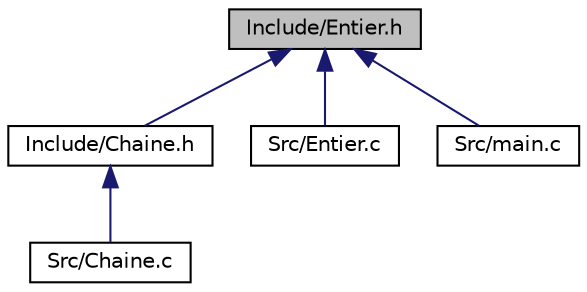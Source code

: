 digraph "Include/Entier.h"
{
  edge [fontname="Helvetica",fontsize="10",labelfontname="Helvetica",labelfontsize="10"];
  node [fontname="Helvetica",fontsize="10",shape=record];
  Node1 [label="Include/Entier.h",height=0.2,width=0.4,color="black", fillcolor="grey75", style="filled", fontcolor="black"];
  Node1 -> Node2 [dir="back",color="midnightblue",fontsize="10",style="solid",fontname="Helvetica"];
  Node2 [label="Include/Chaine.h",height=0.2,width=0.4,color="black", fillcolor="white", style="filled",URL="$_chaine_8h.html"];
  Node2 -> Node3 [dir="back",color="midnightblue",fontsize="10",style="solid",fontname="Helvetica"];
  Node3 [label="Src/Chaine.c",height=0.2,width=0.4,color="black", fillcolor="white", style="filled",URL="$_chaine_8c.html"];
  Node1 -> Node4 [dir="back",color="midnightblue",fontsize="10",style="solid",fontname="Helvetica"];
  Node4 [label="Src/Entier.c",height=0.2,width=0.4,color="black", fillcolor="white", style="filled",URL="$_entier_8c.html"];
  Node1 -> Node5 [dir="back",color="midnightblue",fontsize="10",style="solid",fontname="Helvetica"];
  Node5 [label="Src/main.c",height=0.2,width=0.4,color="black", fillcolor="white", style="filled",URL="$main_8c.html"];
}
